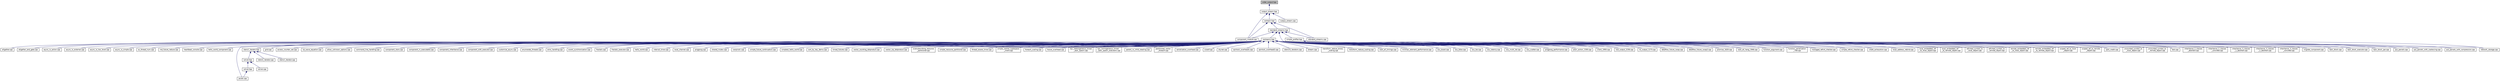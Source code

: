 digraph "order_output.hpp"
{
  edge [fontname="Helvetica",fontsize="10",labelfontname="Helvetica",labelfontsize="10"];
  node [fontname="Helvetica",fontsize="10",shape=record];
  Node114 [label="order_output.hpp",height=0.2,width=0.4,color="black", fillcolor="grey75", style="filled", fontcolor="black"];
  Node114 -> Node115 [dir="back",color="midnightblue",fontsize="10",style="solid",fontname="Helvetica"];
  Node115 [label="output_stream.hpp",height=0.2,width=0.4,color="black", fillcolor="white", style="filled",URL="$d6/db5/output__stream_8hpp.html"];
  Node115 -> Node116 [dir="back",color="midnightblue",fontsize="10",style="solid",fontname="Helvetica"];
  Node116 [label="ostream.hpp",height=0.2,width=0.4,color="black", fillcolor="white", style="filled",URL="$d1/d38/ostream_8hpp.html"];
  Node116 -> Node117 [dir="back",color="midnightblue",fontsize="10",style="solid",fontname="Helvetica"];
  Node117 [label="standard_streams.hpp",height=0.2,width=0.4,color="black", fillcolor="white", style="filled",URL="$db/d16/standard__streams_8hpp.html"];
  Node117 -> Node118 [dir="back",color="midnightblue",fontsize="10",style="solid",fontname="Helvetica"];
  Node118 [label="iostreams.hpp",height=0.2,width=0.4,color="black", fillcolor="white", style="filled",URL="$de/d22/iostreams_8hpp.html"];
  Node118 -> Node119 [dir="back",color="midnightblue",fontsize="10",style="solid",fontname="Helvetica"];
  Node119 [label="allgather.cpp",height=0.2,width=0.4,color="black", fillcolor="white", style="filled",URL="$d7/d06/allgather_8cpp.html"];
  Node118 -> Node120 [dir="back",color="midnightblue",fontsize="10",style="solid",fontname="Helvetica"];
  Node120 [label="allgather_and_gate.cpp",height=0.2,width=0.4,color="black", fillcolor="white", style="filled",URL="$d1/d56/allgather__and__gate_8cpp.html"];
  Node118 -> Node121 [dir="back",color="midnightblue",fontsize="10",style="solid",fontname="Helvetica"];
  Node121 [label="async_io_action.cpp",height=0.2,width=0.4,color="black", fillcolor="white", style="filled",URL="$d3/df5/async__io__action_8cpp.html"];
  Node118 -> Node122 [dir="back",color="midnightblue",fontsize="10",style="solid",fontname="Helvetica"];
  Node122 [label="async_io_external.cpp",height=0.2,width=0.4,color="black", fillcolor="white", style="filled",URL="$da/d9a/async__io__external_8cpp.html"];
  Node118 -> Node123 [dir="back",color="midnightblue",fontsize="10",style="solid",fontname="Helvetica"];
  Node123 [label="async_io_low_level.cpp",height=0.2,width=0.4,color="black", fillcolor="white", style="filled",URL="$dc/d10/async__io__low__level_8cpp.html"];
  Node118 -> Node124 [dir="back",color="midnightblue",fontsize="10",style="solid",fontname="Helvetica"];
  Node124 [label="async_io_simple.cpp",height=0.2,width=0.4,color="black", fillcolor="white", style="filled",URL="$da/db7/async__io__simple_8cpp.html"];
  Node118 -> Node125 [dir="back",color="midnightblue",fontsize="10",style="solid",fontname="Helvetica"];
  Node125 [label="os_thread_num.cpp",height=0.2,width=0.4,color="black", fillcolor="white", style="filled",URL="$d2/dfb/os__thread__num_8cpp.html"];
  Node118 -> Node126 [dir="back",color="midnightblue",fontsize="10",style="solid",fontname="Helvetica"];
  Node126 [label="rnd_future_reduce.cpp",height=0.2,width=0.4,color="black", fillcolor="white", style="filled",URL="$d1/db5/rnd__future__reduce_8cpp.html"];
  Node118 -> Node127 [dir="back",color="midnightblue",fontsize="10",style="solid",fontname="Helvetica"];
  Node127 [label="heartbeat_console.cpp",height=0.2,width=0.4,color="black", fillcolor="white", style="filled",URL="$da/de8/heartbeat__console_8cpp.html"];
  Node118 -> Node128 [dir="back",color="midnightblue",fontsize="10",style="solid",fontname="Helvetica"];
  Node128 [label="hello_world_component.cpp",height=0.2,width=0.4,color="black", fillcolor="white", style="filled",URL="$d8/daa/hello__world__component_8cpp.html"];
  Node118 -> Node129 [dir="back",color="midnightblue",fontsize="10",style="solid",fontname="Helvetica"];
  Node129 [label="jacobi.cpp",height=0.2,width=0.4,color="black", fillcolor="white", style="filled",URL="$d2/d27/jacobi_8cpp.html"];
  Node118 -> Node130 [dir="back",color="midnightblue",fontsize="10",style="solid",fontname="Helvetica"];
  Node130 [label="stencil_iterator.hpp",height=0.2,width=0.4,color="black", fillcolor="white", style="filled",URL="$dc/d5c/server_2stencil__iterator_8hpp.html"];
  Node130 -> Node131 [dir="back",color="midnightblue",fontsize="10",style="solid",fontname="Helvetica"];
  Node131 [label="solver.hpp",height=0.2,width=0.4,color="black", fillcolor="white", style="filled",URL="$db/d9a/server_2solver_8hpp.html"];
  Node131 -> Node132 [dir="back",color="midnightblue",fontsize="10",style="solid",fontname="Helvetica"];
  Node132 [label="solver.hpp",height=0.2,width=0.4,color="black", fillcolor="white", style="filled",URL="$d2/d1c/solver_8hpp.html"];
  Node132 -> Node129 [dir="back",color="midnightblue",fontsize="10",style="solid",fontname="Helvetica"];
  Node131 -> Node133 [dir="back",color="midnightblue",fontsize="10",style="solid",fontname="Helvetica"];
  Node133 [label="solver.cpp",height=0.2,width=0.4,color="black", fillcolor="white", style="filled",URL="$d6/d94/solver_8cpp.html"];
  Node130 -> Node134 [dir="back",color="midnightblue",fontsize="10",style="solid",fontname="Helvetica"];
  Node134 [label="stencil_iterator.cpp",height=0.2,width=0.4,color="black", fillcolor="white", style="filled",URL="$d6/de1/server_2stencil__iterator_8cpp.html"];
  Node130 -> Node135 [dir="back",color="midnightblue",fontsize="10",style="solid",fontname="Helvetica"];
  Node135 [label="stencil_iterator.cpp",height=0.2,width=0.4,color="black", fillcolor="white", style="filled",URL="$d7/d71/stencil__iterator_8cpp.html"];
  Node118 -> Node136 [dir="back",color="midnightblue",fontsize="10",style="solid",fontname="Helvetica"];
  Node136 [label="grid.cpp",height=0.2,width=0.4,color="black", fillcolor="white", style="filled",URL="$d6/d1b/jacobi__component_2grid_8cpp.html"];
  Node118 -> Node137 [dir="back",color="midnightblue",fontsize="10",style="solid",fontname="Helvetica"];
  Node137 [label="access_counter_set.cpp",height=0.2,width=0.4,color="black", fillcolor="white", style="filled",URL="$dc/d52/access__counter__set_8cpp.html"];
  Node118 -> Node138 [dir="back",color="midnightblue",fontsize="10",style="solid",fontname="Helvetica"];
  Node138 [label="1d_wave_equation.cpp",height=0.2,width=0.4,color="black", fillcolor="white", style="filled",URL="$da/dab/1d__wave__equation_8cpp.html"];
  Node118 -> Node139 [dir="back",color="midnightblue",fontsize="10",style="solid",fontname="Helvetica"];
  Node139 [label="allow_unknown_options.cpp",height=0.2,width=0.4,color="black", fillcolor="white", style="filled",URL="$d9/dc9/allow__unknown__options_8cpp.html"];
  Node118 -> Node140 [dir="back",color="midnightblue",fontsize="10",style="solid",fontname="Helvetica"];
  Node140 [label="command_line_handling.cpp",height=0.2,width=0.4,color="black", fillcolor="white", style="filled",URL="$d4/d05/examples_2quickstart_2command__line__handling_8cpp.html"];
  Node118 -> Node141 [dir="back",color="midnightblue",fontsize="10",style="solid",fontname="Helvetica"];
  Node141 [label="component_ctors.cpp",height=0.2,width=0.4,color="black", fillcolor="white", style="filled",URL="$d3/d2a/component__ctors_8cpp.html"];
  Node118 -> Node142 [dir="back",color="midnightblue",fontsize="10",style="solid",fontname="Helvetica"];
  Node142 [label="component_in_executable.cpp",height=0.2,width=0.4,color="black", fillcolor="white", style="filled",URL="$d8/d4b/component__in__executable_8cpp.html"];
  Node118 -> Node143 [dir="back",color="midnightblue",fontsize="10",style="solid",fontname="Helvetica"];
  Node143 [label="component_inheritance.cpp",height=0.2,width=0.4,color="black", fillcolor="white", style="filled",URL="$d8/d55/component__inheritance_8cpp.html"];
  Node118 -> Node144 [dir="back",color="midnightblue",fontsize="10",style="solid",fontname="Helvetica"];
  Node144 [label="component_with_executor.cpp",height=0.2,width=0.4,color="black", fillcolor="white", style="filled",URL="$d4/d20/component__with__executor_8cpp.html"];
  Node118 -> Node145 [dir="back",color="midnightblue",fontsize="10",style="solid",fontname="Helvetica"];
  Node145 [label="customize_async.cpp",height=0.2,width=0.4,color="black", fillcolor="white", style="filled",URL="$d0/d82/customize__async_8cpp.html"];
  Node118 -> Node146 [dir="back",color="midnightblue",fontsize="10",style="solid",fontname="Helvetica"];
  Node146 [label="enumerate_threads.cpp",height=0.2,width=0.4,color="black", fillcolor="white", style="filled",URL="$d3/dd4/enumerate__threads_8cpp.html"];
  Node118 -> Node147 [dir="back",color="midnightblue",fontsize="10",style="solid",fontname="Helvetica"];
  Node147 [label="error_handling.cpp",height=0.2,width=0.4,color="black", fillcolor="white", style="filled",URL="$d9/d96/error__handling_8cpp.html"];
  Node118 -> Node148 [dir="back",color="midnightblue",fontsize="10",style="solid",fontname="Helvetica"];
  Node148 [label="event_synchronization.cpp",height=0.2,width=0.4,color="black", fillcolor="white", style="filled",URL="$d0/d35/event__synchronization_8cpp.html"];
  Node118 -> Node149 [dir="back",color="midnightblue",fontsize="10",style="solid",fontname="Helvetica"];
  Node149 [label="fractals.cpp",height=0.2,width=0.4,color="black", fillcolor="white", style="filled",URL="$d8/d58/fractals_8cpp.html"];
  Node118 -> Node150 [dir="back",color="midnightblue",fontsize="10",style="solid",fontname="Helvetica"];
  Node150 [label="fractals_executor.cpp",height=0.2,width=0.4,color="black", fillcolor="white", style="filled",URL="$d9/da9/fractals__executor_8cpp.html"];
  Node118 -> Node151 [dir="back",color="midnightblue",fontsize="10",style="solid",fontname="Helvetica"];
  Node151 [label="hello_world.cpp",height=0.2,width=0.4,color="black", fillcolor="white", style="filled",URL="$d0/d67/hello__world_8cpp.html"];
  Node118 -> Node152 [dir="back",color="midnightblue",fontsize="10",style="solid",fontname="Helvetica"];
  Node152 [label="interval_timer.cpp",height=0.2,width=0.4,color="black", fillcolor="white", style="filled",URL="$de/df1/examples_2quickstart_2interval__timer_8cpp.html"];
  Node118 -> Node153 [dir="back",color="midnightblue",fontsize="10",style="solid",fontname="Helvetica"];
  Node153 [label="local_channel.cpp",height=0.2,width=0.4,color="black", fillcolor="white", style="filled",URL="$d0/d3e/local__channel_8cpp.html"];
  Node118 -> Node154 [dir="back",color="midnightblue",fontsize="10",style="solid",fontname="Helvetica"];
  Node154 [label="pingpong.cpp",height=0.2,width=0.4,color="black", fillcolor="white", style="filled",URL="$dd/d4d/pingpong_8cpp.html"];
  Node118 -> Node155 [dir="back",color="midnightblue",fontsize="10",style="solid",fontname="Helvetica"];
  Node155 [label="shared_mutex.cpp",height=0.2,width=0.4,color="black", fillcolor="white", style="filled",URL="$da/d0b/shared__mutex_8cpp.html"];
  Node118 -> Node156 [dir="back",color="midnightblue",fontsize="10",style="solid",fontname="Helvetica"];
  Node156 [label="sierpinski.cpp",height=0.2,width=0.4,color="black", fillcolor="white", style="filled",URL="$d3/d7e/sierpinski_8cpp.html"];
  Node118 -> Node157 [dir="back",color="midnightblue",fontsize="10",style="solid",fontname="Helvetica"];
  Node157 [label="simple_future_continuation.cpp",height=0.2,width=0.4,color="black", fillcolor="white", style="filled",URL="$d8/d3c/simple__future__continuation_8cpp.html"];
  Node118 -> Node158 [dir="back",color="midnightblue",fontsize="10",style="solid",fontname="Helvetica"];
  Node158 [label="simplest_hello_world.cpp",height=0.2,width=0.4,color="black", fillcolor="white", style="filled",URL="$d7/ddc/simplest__hello__world_8cpp.html"];
  Node118 -> Node159 [dir="back",color="midnightblue",fontsize="10",style="solid",fontname="Helvetica"];
  Node159 [label="sort_by_key_demo.cpp",height=0.2,width=0.4,color="black", fillcolor="white", style="filled",URL="$da/d20/sort__by__key__demo_8cpp.html"];
  Node118 -> Node160 [dir="back",color="midnightblue",fontsize="10",style="solid",fontname="Helvetica"];
  Node160 [label="timed_futures.cpp",height=0.2,width=0.4,color="black", fillcolor="white", style="filled",URL="$d6/d8d/timed__futures_8cpp.html"];
  Node118 -> Node161 [dir="back",color="midnightblue",fontsize="10",style="solid",fontname="Helvetica"];
  Node161 [label="vector_counting_dotproduct.cpp",height=0.2,width=0.4,color="black", fillcolor="white", style="filled",URL="$df/de9/vector__counting__dotproduct_8cpp.html"];
  Node118 -> Node162 [dir="back",color="midnightblue",fontsize="10",style="solid",fontname="Helvetica"];
  Node162 [label="vector_zip_dotproduct.cpp",height=0.2,width=0.4,color="black", fillcolor="white", style="filled",URL="$dc/d18/vector__zip__dotproduct_8cpp.html"];
  Node118 -> Node163 [dir="back",color="midnightblue",fontsize="10",style="solid",fontname="Helvetica"];
  Node163 [label="oversubscribing_resource\l_partitioner.cpp",height=0.2,width=0.4,color="black", fillcolor="white", style="filled",URL="$dd/dee/oversubscribing__resource__partitioner_8cpp.html"];
  Node118 -> Node164 [dir="back",color="midnightblue",fontsize="10",style="solid",fontname="Helvetica"];
  Node164 [label="simple_resource_partitioner.cpp",height=0.2,width=0.4,color="black", fillcolor="white", style="filled",URL="$d5/df9/simple__resource__partitioner_8cpp.html"];
  Node118 -> Node165 [dir="back",color="midnightblue",fontsize="10",style="solid",fontname="Helvetica"];
  Node165 [label="thread_aware_timer.cpp",height=0.2,width=0.4,color="black", fillcolor="white", style="filled",URL="$df/d11/examples_2thread__aware__timer_2thread__aware__timer_8cpp.html"];
  Node118 -> Node166 [dir="back",color="midnightblue",fontsize="10",style="solid",fontname="Helvetica"];
  Node166 [label="simple_central_tuplespace\l_client.cpp",height=0.2,width=0.4,color="black", fillcolor="white", style="filled",URL="$d1/d7b/simple__central__tuplespace__client_8cpp.html"];
  Node118 -> Node167 [dir="back",color="midnightblue",fontsize="10",style="solid",fontname="Helvetica"];
  Node167 [label="foreach_scaling.cpp",height=0.2,width=0.4,color="black", fillcolor="white", style="filled",URL="$d4/d94/foreach__scaling_8cpp.html"];
  Node118 -> Node168 [dir="back",color="midnightblue",fontsize="10",style="solid",fontname="Helvetica"];
  Node168 [label="future_overhead.cpp",height=0.2,width=0.4,color="black", fillcolor="white", style="filled",URL="$d3/d79/future__overhead_8cpp.html"];
  Node118 -> Node169 [dir="back",color="midnightblue",fontsize="10",style="solid",fontname="Helvetica"];
  Node169 [label="hpx_heterogeneous_timed\l_task_spawn.cpp",height=0.2,width=0.4,color="black", fillcolor="white", style="filled",URL="$dd/d27/hpx__heterogeneous__timed__task__spawn_8cpp.html"];
  Node118 -> Node170 [dir="back",color="midnightblue",fontsize="10",style="solid",fontname="Helvetica"];
  Node170 [label="hpx_homogeneous_timed\l_task_spawn_executors.cpp",height=0.2,width=0.4,color="black", fillcolor="white", style="filled",URL="$d1/d3b/hpx__homogeneous__timed__task__spawn__executors_8cpp.html"];
  Node118 -> Node171 [dir="back",color="midnightblue",fontsize="10",style="solid",fontname="Helvetica"];
  Node171 [label="parent_vs_child_stealing.cpp",height=0.2,width=0.4,color="black", fillcolor="white", style="filled",URL="$d2/d07/parent__vs__child__stealing_8cpp.html"];
  Node118 -> Node172 [dir="back",color="midnightblue",fontsize="10",style="solid",fontname="Helvetica"];
  Node172 [label="partitioned_vector\l_foreach.cpp",height=0.2,width=0.4,color="black", fillcolor="white", style="filled",URL="$df/d5f/partitioned__vector__foreach_8cpp.html"];
  Node118 -> Node173 [dir="back",color="midnightblue",fontsize="10",style="solid",fontname="Helvetica"];
  Node173 [label="serialization_overhead.cpp",height=0.2,width=0.4,color="black", fillcolor="white", style="filled",URL="$d3/df8/serialization__overhead_8cpp.html"];
  Node118 -> Node174 [dir="back",color="midnightblue",fontsize="10",style="solid",fontname="Helvetica"];
  Node174 [label="sizeof.cpp",height=0.2,width=0.4,color="black", fillcolor="white", style="filled",URL="$d3/d0f/sizeof_8cpp.html"];
  Node118 -> Node175 [dir="back",color="midnightblue",fontsize="10",style="solid",fontname="Helvetica"];
  Node175 [label="skynet.cpp",height=0.2,width=0.4,color="black", fillcolor="white", style="filled",URL="$d0/dc3/skynet_8cpp.html"];
  Node118 -> Node176 [dir="back",color="midnightblue",fontsize="10",style="solid",fontname="Helvetica"];
  Node176 [label="spinlock_overhead1.cpp",height=0.2,width=0.4,color="black", fillcolor="white", style="filled",URL="$d0/d32/spinlock__overhead1_8cpp.html"];
  Node118 -> Node177 [dir="back",color="midnightblue",fontsize="10",style="solid",fontname="Helvetica"];
  Node177 [label="spinlock_overhead2.cpp",height=0.2,width=0.4,color="black", fillcolor="white", style="filled",URL="$de/d55/spinlock__overhead2_8cpp.html"];
  Node118 -> Node178 [dir="back",color="midnightblue",fontsize="10",style="solid",fontname="Helvetica"];
  Node178 [label="stencil3_iterators.cpp",height=0.2,width=0.4,color="black", fillcolor="white", style="filled",URL="$db/d9e/stencil3__iterators_8cpp.html"];
  Node118 -> Node179 [dir="back",color="midnightblue",fontsize="10",style="solid",fontname="Helvetica"];
  Node179 [label="stream.cpp",height=0.2,width=0.4,color="black", fillcolor="white", style="filled",URL="$da/d5f/stream_8cpp.html"];
  Node118 -> Node180 [dir="back",color="midnightblue",fontsize="10",style="solid",fontname="Helvetica"];
  Node180 [label="transform_reduce_binary\l_scaling.cpp",height=0.2,width=0.4,color="black", fillcolor="white", style="filled",URL="$d1/dae/transform__reduce__binary__scaling_8cpp.html"];
  Node118 -> Node181 [dir="back",color="midnightblue",fontsize="10",style="solid",fontname="Helvetica"];
  Node181 [label="transform_reduce_scaling.cpp",height=0.2,width=0.4,color="black", fillcolor="white", style="filled",URL="$db/d2a/transform__reduce__scaling_8cpp.html"];
  Node118 -> Node182 [dir="back",color="midnightblue",fontsize="10",style="solid",fontname="Helvetica"];
  Node182 [label="wait_all_timings.cpp",height=0.2,width=0.4,color="black", fillcolor="white", style="filled",URL="$d5/da1/wait__all__timings_8cpp.html"];
  Node118 -> Node183 [dir="back",color="midnightblue",fontsize="10",style="solid",fontname="Helvetica"];
  Node183 [label="minmax_element_performance.cpp",height=0.2,width=0.4,color="black", fillcolor="white", style="filled",URL="$d9/d93/minmax__element__performance_8cpp.html"];
  Node118 -> Node184 [dir="back",color="midnightblue",fontsize="10",style="solid",fontname="Helvetica"];
  Node184 [label="osu_bcast.cpp",height=0.2,width=0.4,color="black", fillcolor="white", style="filled",URL="$d3/dca/osu__bcast_8cpp.html"];
  Node118 -> Node185 [dir="back",color="midnightblue",fontsize="10",style="solid",fontname="Helvetica"];
  Node185 [label="osu_bibw.cpp",height=0.2,width=0.4,color="black", fillcolor="white", style="filled",URL="$d2/d04/osu__bibw_8cpp.html"];
  Node118 -> Node186 [dir="back",color="midnightblue",fontsize="10",style="solid",fontname="Helvetica"];
  Node186 [label="osu_bw.cpp",height=0.2,width=0.4,color="black", fillcolor="white", style="filled",URL="$d4/d20/osu__bw_8cpp.html"];
  Node118 -> Node187 [dir="back",color="midnightblue",fontsize="10",style="solid",fontname="Helvetica"];
  Node187 [label="osu_latency.cpp",height=0.2,width=0.4,color="black", fillcolor="white", style="filled",URL="$df/d58/osu__latency_8cpp.html"];
  Node118 -> Node188 [dir="back",color="midnightblue",fontsize="10",style="solid",fontname="Helvetica"];
  Node188 [label="osu_multi_lat.cpp",height=0.2,width=0.4,color="black", fillcolor="white", style="filled",URL="$d7/d91/osu__multi__lat_8cpp.html"];
  Node118 -> Node189 [dir="back",color="midnightblue",fontsize="10",style="solid",fontname="Helvetica"];
  Node189 [label="osu_scatter.cpp",height=0.2,width=0.4,color="black", fillcolor="white", style="filled",URL="$d4/d4c/osu__scatter_8cpp.html"];
  Node118 -> Node190 [dir="back",color="midnightblue",fontsize="10",style="solid",fontname="Helvetica"];
  Node190 [label="pingpong_performance.cpp",height=0.2,width=0.4,color="black", fillcolor="white", style="filled",URL="$de/d03/pingpong__performance_8cpp.html"];
  Node118 -> Node191 [dir="back",color="midnightblue",fontsize="10",style="solid",fontname="Helvetica"];
  Node191 [label="plain_action_1330.cpp",height=0.2,width=0.4,color="black", fillcolor="white", style="filled",URL="$d4/def/plain__action__1330_8cpp.html"];
  Node118 -> Node192 [dir="back",color="midnightblue",fontsize="10",style="solid",fontname="Helvetica"];
  Node192 [label="client_1950.cpp",height=0.2,width=0.4,color="black", fillcolor="white", style="filled",URL="$d0/d79/client__1950_8cpp.html"];
  Node118 -> Node193 [dir="back",color="midnightblue",fontsize="10",style="solid",fontname="Helvetica"];
  Node193 [label="lost_output_2236.cpp",height=0.2,width=0.4,color="black", fillcolor="white", style="filled",URL="$db/dd0/lost__output__2236_8cpp.html"];
  Node118 -> Node194 [dir="back",color="midnightblue",fontsize="10",style="solid",fontname="Helvetica"];
  Node194 [label="no_output_1173.cpp",height=0.2,width=0.4,color="black", fillcolor="white", style="filled",URL="$de/d67/no__output__1173_8cpp.html"];
  Node118 -> Node195 [dir="back",color="midnightblue",fontsize="10",style="solid",fontname="Helvetica"];
  Node195 [label="dataflow_future_swap.cpp",height=0.2,width=0.4,color="black", fillcolor="white", style="filled",URL="$dc/d8c/dataflow__future__swap_8cpp.html"];
  Node118 -> Node196 [dir="back",color="midnightblue",fontsize="10",style="solid",fontname="Helvetica"];
  Node196 [label="dataflow_future_swap2.cpp",height=0.2,width=0.4,color="black", fillcolor="white", style="filled",URL="$d1/db3/dataflow__future__swap2_8cpp.html"];
  Node118 -> Node197 [dir="back",color="midnightblue",fontsize="10",style="solid",fontname="Helvetica"];
  Node197 [label="promise_1620.cpp",height=0.2,width=0.4,color="black", fillcolor="white", style="filled",URL="$d2/d67/promise__1620_8cpp.html"];
  Node118 -> Node198 [dir="back",color="midnightblue",fontsize="10",style="solid",fontname="Helvetica"];
  Node198 [label="wait_all_hang_1946.cpp",height=0.2,width=0.4,color="black", fillcolor="white", style="filled",URL="$d5/d69/wait__all__hang__1946_8cpp.html"];
  Node118 -> Node199 [dir="back",color="midnightblue",fontsize="10",style="solid",fontname="Helvetica"];
  Node199 [label="function_argument.cpp",height=0.2,width=0.4,color="black", fillcolor="white", style="filled",URL="$db/da3/function__argument_8cpp.html"];
  Node118 -> Node200 [dir="back",color="midnightblue",fontsize="10",style="solid",fontname="Helvetica"];
  Node200 [label="function_serialization\l_728.cpp",height=0.2,width=0.4,color="black", fillcolor="white", style="filled",URL="$d8/db1/function__serialization__728_8cpp.html"];
  Node118 -> Node201 [dir="back",color="midnightblue",fontsize="10",style="solid",fontname="Helvetica"];
  Node201 [label="managed_refcnt_checker.cpp",height=0.2,width=0.4,color="black", fillcolor="white", style="filled",URL="$d7/d11/server_2managed__refcnt__checker_8cpp.html"];
  Node118 -> Node202 [dir="back",color="midnightblue",fontsize="10",style="solid",fontname="Helvetica"];
  Node202 [label="simple_refcnt_checker.cpp",height=0.2,width=0.4,color="black", fillcolor="white", style="filled",URL="$d7/d14/server_2simple__refcnt__checker_8cpp.html"];
  Node118 -> Node203 [dir="back",color="midnightblue",fontsize="10",style="solid",fontname="Helvetica"];
  Node203 [label="credit_exhaustion.cpp",height=0.2,width=0.4,color="black", fillcolor="white", style="filled",URL="$d6/d80/credit__exhaustion_8cpp.html"];
  Node118 -> Node204 [dir="back",color="midnightblue",fontsize="10",style="solid",fontname="Helvetica"];
  Node204 [label="local_address_rebind.cpp",height=0.2,width=0.4,color="black", fillcolor="white", style="filled",URL="$d1/d4f/local__address__rebind_8cpp.html"];
  Node118 -> Node205 [dir="back",color="midnightblue",fontsize="10",style="solid",fontname="Helvetica"];
  Node205 [label="local_embedded_ref\l_to_local_object.cpp",height=0.2,width=0.4,color="black", fillcolor="white", style="filled",URL="$d6/d54/local__embedded__ref__to__local__object_8cpp.html"];
  Node118 -> Node206 [dir="back",color="midnightblue",fontsize="10",style="solid",fontname="Helvetica"];
  Node206 [label="local_embedded_ref\l_to_remote_object.cpp",height=0.2,width=0.4,color="black", fillcolor="white", style="filled",URL="$d6/d34/local__embedded__ref__to__remote__object_8cpp.html"];
  Node118 -> Node207 [dir="back",color="midnightblue",fontsize="10",style="solid",fontname="Helvetica"];
  Node207 [label="refcnted_symbol_to\l_local_object.cpp",height=0.2,width=0.4,color="black", fillcolor="white", style="filled",URL="$d9/deb/refcnted__symbol__to__local__object_8cpp.html"];
  Node118 -> Node208 [dir="back",color="midnightblue",fontsize="10",style="solid",fontname="Helvetica"];
  Node208 [label="refcnted_symbol_to\l_remote_object.cpp",height=0.2,width=0.4,color="black", fillcolor="white", style="filled",URL="$dd/d20/refcnted__symbol__to__remote__object_8cpp.html"];
  Node118 -> Node209 [dir="back",color="midnightblue",fontsize="10",style="solid",fontname="Helvetica"];
  Node209 [label="remote_embedded_ref\l_to_local_object.cpp",height=0.2,width=0.4,color="black", fillcolor="white", style="filled",URL="$d4/ded/remote__embedded__ref__to__local__object_8cpp.html"];
  Node118 -> Node210 [dir="back",color="midnightblue",fontsize="10",style="solid",fontname="Helvetica"];
  Node210 [label="remote_embedded_ref\l_to_remote_object.cpp",height=0.2,width=0.4,color="black", fillcolor="white", style="filled",URL="$dc/dca/remote__embedded__ref__to__remote__object_8cpp.html"];
  Node118 -> Node211 [dir="back",color="midnightblue",fontsize="10",style="solid",fontname="Helvetica"];
  Node211 [label="scoped_ref_to_local\l_object.cpp",height=0.2,width=0.4,color="black", fillcolor="white", style="filled",URL="$d6/da4/scoped__ref__to__local__object_8cpp.html"];
  Node118 -> Node212 [dir="back",color="midnightblue",fontsize="10",style="solid",fontname="Helvetica"];
  Node212 [label="scoped_ref_to_remote\l_object.cpp",height=0.2,width=0.4,color="black", fillcolor="white", style="filled",URL="$de/d85/scoped__ref__to__remote__object_8cpp.html"];
  Node118 -> Node213 [dir="back",color="midnightblue",fontsize="10",style="solid",fontname="Helvetica"];
  Node213 [label="split_credit.cpp",height=0.2,width=0.4,color="black", fillcolor="white", style="filled",URL="$dc/d1c/split__credit_8cpp.html"];
  Node118 -> Node214 [dir="back",color="midnightblue",fontsize="10",style="solid",fontname="Helvetica"];
  Node214 [label="uncounted_symbol_to\l_local_object.cpp",height=0.2,width=0.4,color="black", fillcolor="white", style="filled",URL="$de/d5f/uncounted__symbol__to__local__object_8cpp.html"];
  Node118 -> Node215 [dir="back",color="midnightblue",fontsize="10",style="solid",fontname="Helvetica"];
  Node215 [label="uncounted_symbol_to\l_remote_object.cpp",height=0.2,width=0.4,color="black", fillcolor="white", style="filled",URL="$d5/d86/uncounted__symbol__to__remote__object_8cpp.html"];
  Node118 -> Node216 [dir="back",color="midnightblue",fontsize="10",style="solid",fontname="Helvetica"];
  Node216 [label="test.cpp",height=0.2,width=0.4,color="black", fillcolor="white", style="filled",URL="$df/dac/test_8cpp.html"];
  Node118 -> Node217 [dir="back",color="midnightblue",fontsize="10",style="solid",fontname="Helvetica"];
  Node217 [label="inheritance_2_classes\l_abstract.cpp",height=0.2,width=0.4,color="black", fillcolor="white", style="filled",URL="$dd/d8e/inheritance__2__classes__abstract_8cpp.html"];
  Node118 -> Node218 [dir="back",color="midnightblue",fontsize="10",style="solid",fontname="Helvetica"];
  Node218 [label="inheritance_2_classes\l_concrete.cpp",height=0.2,width=0.4,color="black", fillcolor="white", style="filled",URL="$d8/dc5/inheritance__2__classes__concrete_8cpp.html"];
  Node118 -> Node219 [dir="back",color="midnightblue",fontsize="10",style="solid",fontname="Helvetica"];
  Node219 [label="inheritance_3_classes\l_1_abstract.cpp",height=0.2,width=0.4,color="black", fillcolor="white", style="filled",URL="$dc/dfb/inheritance__3__classes__1__abstract_8cpp.html"];
  Node118 -> Node220 [dir="back",color="midnightblue",fontsize="10",style="solid",fontname="Helvetica"];
  Node220 [label="inheritance_3_classes\l_2_abstract.cpp",height=0.2,width=0.4,color="black", fillcolor="white", style="filled",URL="$dd/d34/inheritance__3__classes__2__abstract_8cpp.html"];
  Node118 -> Node221 [dir="back",color="midnightblue",fontsize="10",style="solid",fontname="Helvetica"];
  Node221 [label="inheritance_3_classes\l_concrete.cpp",height=0.2,width=0.4,color="black", fillcolor="white", style="filled",URL="$de/d09/inheritance__3__classes__concrete_8cpp.html"];
  Node118 -> Node222 [dir="back",color="midnightblue",fontsize="10",style="solid",fontname="Helvetica"];
  Node222 [label="migrate_component.cpp",height=0.2,width=0.4,color="black", fillcolor="white", style="filled",URL="$dc/d78/migrate__component_8cpp.html"];
  Node118 -> Node223 [dir="back",color="midnightblue",fontsize="10",style="solid",fontname="Helvetica"];
  Node223 [label="task_block.cpp",height=0.2,width=0.4,color="black", fillcolor="white", style="filled",URL="$d8/d7d/task__block_8cpp.html"];
  Node118 -> Node224 [dir="back",color="midnightblue",fontsize="10",style="solid",fontname="Helvetica"];
  Node224 [label="task_block_executor.cpp",height=0.2,width=0.4,color="black", fillcolor="white", style="filled",URL="$d7/df6/task__block__executor_8cpp.html"];
  Node118 -> Node225 [dir="back",color="midnightblue",fontsize="10",style="solid",fontname="Helvetica"];
  Node225 [label="task_block_par.cpp",height=0.2,width=0.4,color="black", fillcolor="white", style="filled",URL="$d9/df1/task__block__par_8cpp.html"];
  Node118 -> Node226 [dir="back",color="midnightblue",fontsize="10",style="solid",fontname="Helvetica"];
  Node226 [label="put_parcels.cpp",height=0.2,width=0.4,color="black", fillcolor="white", style="filled",URL="$df/d23/put__parcels_8cpp.html"];
  Node118 -> Node227 [dir="back",color="midnightblue",fontsize="10",style="solid",fontname="Helvetica"];
  Node227 [label="put_parcels_with_coalescing.cpp",height=0.2,width=0.4,color="black", fillcolor="white", style="filled",URL="$d6/dca/put__parcels__with__coalescing_8cpp.html"];
  Node118 -> Node228 [dir="back",color="midnightblue",fontsize="10",style="solid",fontname="Helvetica"];
  Node228 [label="put_parcels_with_compression.cpp",height=0.2,width=0.4,color="black", fillcolor="white", style="filled",URL="$df/d62/put__parcels__with__compression_8cpp.html"];
  Node117 -> Node229 [dir="back",color="midnightblue",fontsize="10",style="solid",fontname="Helvetica"];
  Node229 [label="component_module.cpp",height=0.2,width=0.4,color="black", fillcolor="white", style="filled",URL="$da/d41/iostreams_2component__module_8cpp.html"];
  Node117 -> Node230 [dir="back",color="midnightblue",fontsize="10",style="solid",fontname="Helvetica"];
  Node230 [label="standard_streams.cpp",height=0.2,width=0.4,color="black", fillcolor="white", style="filled",URL="$da/d60/standard__streams_8cpp.html"];
  Node117 -> Node231 [dir="back",color="midnightblue",fontsize="10",style="solid",fontname="Helvetica"];
  Node231 [label="network_storage.cpp",height=0.2,width=0.4,color="black", fillcolor="white", style="filled",URL="$db/daa/network__storage_8cpp.html"];
  Node117 -> Node232 [dir="back",color="midnightblue",fontsize="10",style="solid",fontname="Helvetica"];
  Node232 [label="simple_profiler.hpp",height=0.2,width=0.4,color="black", fillcolor="white", style="filled",URL="$d8/d02/simple__profiler_8hpp.html"];
  Node232 -> Node231 [dir="back",color="midnightblue",fontsize="10",style="solid",fontname="Helvetica"];
  Node116 -> Node229 [dir="back",color="midnightblue",fontsize="10",style="solid",fontname="Helvetica"];
  Node116 -> Node230 [dir="back",color="midnightblue",fontsize="10",style="solid",fontname="Helvetica"];
  Node115 -> Node229 [dir="back",color="midnightblue",fontsize="10",style="solid",fontname="Helvetica"];
  Node115 -> Node233 [dir="back",color="midnightblue",fontsize="10",style="solid",fontname="Helvetica"];
  Node233 [label="output_stream.cpp",height=0.2,width=0.4,color="black", fillcolor="white", style="filled",URL="$d9/d9b/output__stream_8cpp.html"];
}
